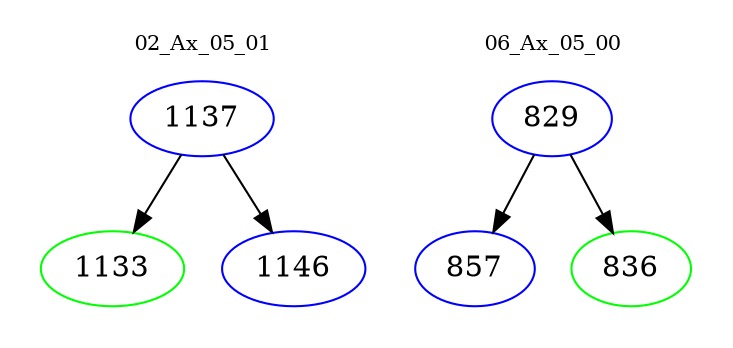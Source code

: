 digraph{
subgraph cluster_0 {
color = white
label = "02_Ax_05_01";
fontsize=10;
T0_1137 [label="1137", color="blue"]
T0_1137 -> T0_1133 [color="black"]
T0_1133 [label="1133", color="green"]
T0_1137 -> T0_1146 [color="black"]
T0_1146 [label="1146", color="blue"]
}
subgraph cluster_1 {
color = white
label = "06_Ax_05_00";
fontsize=10;
T1_829 [label="829", color="blue"]
T1_829 -> T1_857 [color="black"]
T1_857 [label="857", color="blue"]
T1_829 -> T1_836 [color="black"]
T1_836 [label="836", color="green"]
}
}
